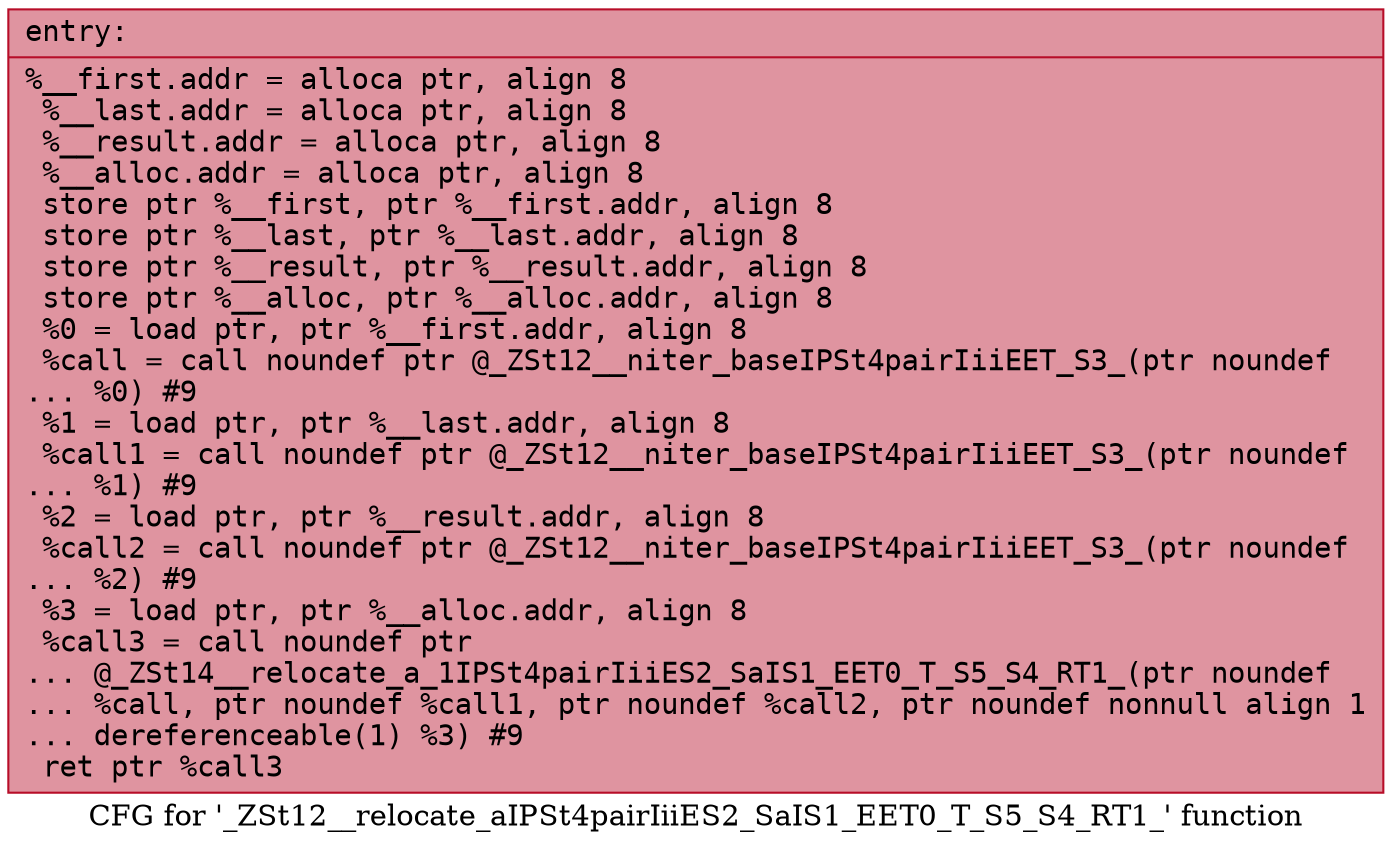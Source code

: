 digraph "CFG for '_ZSt12__relocate_aIPSt4pairIiiES2_SaIS1_EET0_T_S5_S4_RT1_' function" {
	label="CFG for '_ZSt12__relocate_aIPSt4pairIiiES2_SaIS1_EET0_T_S5_S4_RT1_' function";

	Node0x55c954f5c440 [shape=record,color="#b70d28ff", style=filled, fillcolor="#b70d2870" fontname="Courier",label="{entry:\l|  %__first.addr = alloca ptr, align 8\l  %__last.addr = alloca ptr, align 8\l  %__result.addr = alloca ptr, align 8\l  %__alloc.addr = alloca ptr, align 8\l  store ptr %__first, ptr %__first.addr, align 8\l  store ptr %__last, ptr %__last.addr, align 8\l  store ptr %__result, ptr %__result.addr, align 8\l  store ptr %__alloc, ptr %__alloc.addr, align 8\l  %0 = load ptr, ptr %__first.addr, align 8\l  %call = call noundef ptr @_ZSt12__niter_baseIPSt4pairIiiEET_S3_(ptr noundef\l... %0) #9\l  %1 = load ptr, ptr %__last.addr, align 8\l  %call1 = call noundef ptr @_ZSt12__niter_baseIPSt4pairIiiEET_S3_(ptr noundef\l... %1) #9\l  %2 = load ptr, ptr %__result.addr, align 8\l  %call2 = call noundef ptr @_ZSt12__niter_baseIPSt4pairIiiEET_S3_(ptr noundef\l... %2) #9\l  %3 = load ptr, ptr %__alloc.addr, align 8\l  %call3 = call noundef ptr\l... @_ZSt14__relocate_a_1IPSt4pairIiiES2_SaIS1_EET0_T_S5_S4_RT1_(ptr noundef\l... %call, ptr noundef %call1, ptr noundef %call2, ptr noundef nonnull align 1\l... dereferenceable(1) %3) #9\l  ret ptr %call3\l}"];
}
